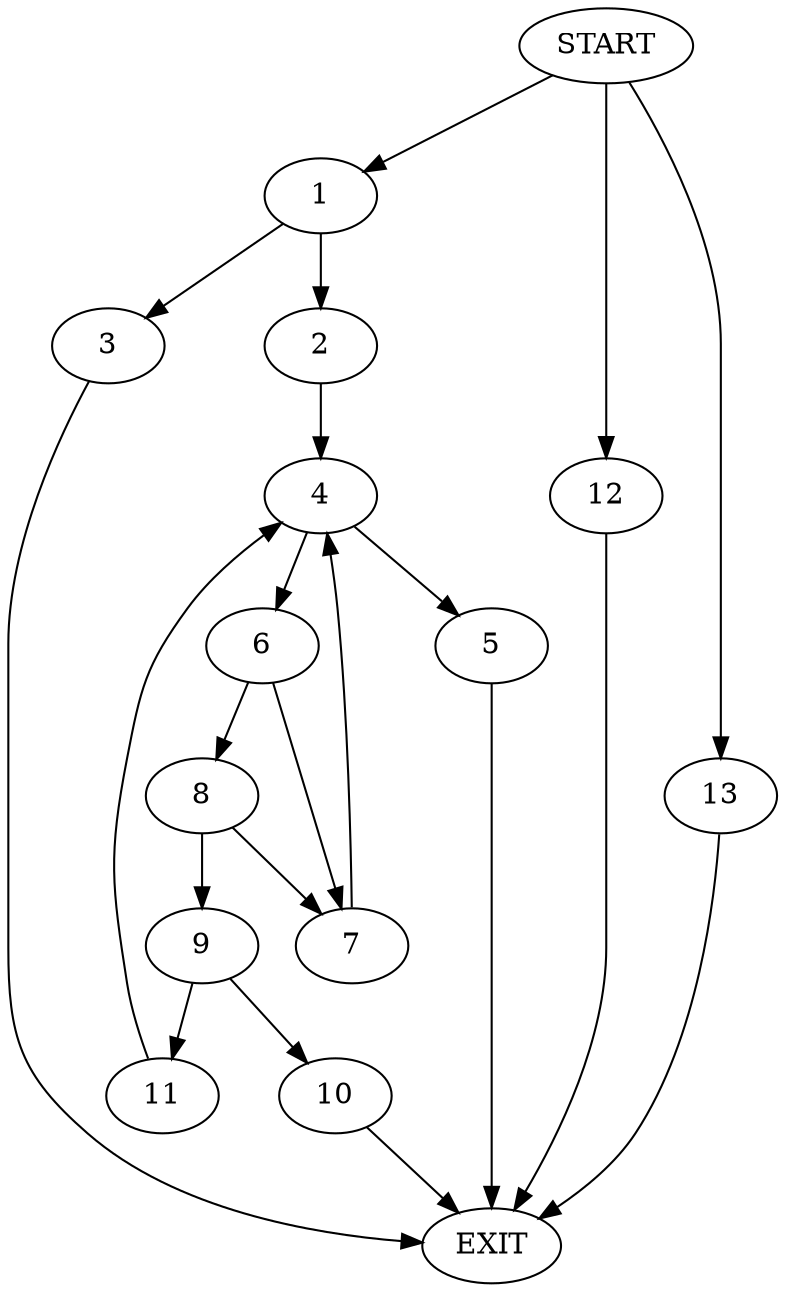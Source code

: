 digraph {
0 [label="START"]
14 [label="EXIT"]
0 -> 1
1 -> 2
1 -> 3
3 -> 14
2 -> 4
4 -> 5
4 -> 6
5 -> 14
6 -> 7
6 -> 8
7 -> 4
8 -> 7
8 -> 9
9 -> 10
9 -> 11
11 -> 4
10 -> 14
0 -> 12
12 -> 14
0 -> 13
13 -> 14
}
